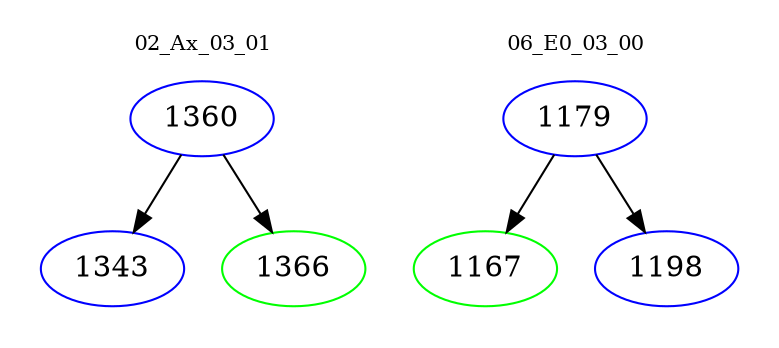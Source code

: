 digraph{
subgraph cluster_0 {
color = white
label = "02_Ax_03_01";
fontsize=10;
T0_1360 [label="1360", color="blue"]
T0_1360 -> T0_1343 [color="black"]
T0_1343 [label="1343", color="blue"]
T0_1360 -> T0_1366 [color="black"]
T0_1366 [label="1366", color="green"]
}
subgraph cluster_1 {
color = white
label = "06_E0_03_00";
fontsize=10;
T1_1179 [label="1179", color="blue"]
T1_1179 -> T1_1167 [color="black"]
T1_1167 [label="1167", color="green"]
T1_1179 -> T1_1198 [color="black"]
T1_1198 [label="1198", color="blue"]
}
}
